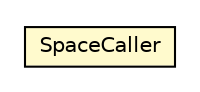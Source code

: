 #!/usr/local/bin/dot
#
# Class diagram 
# Generated by UMLGraph version R5_6-24-gf6e263 (http://www.umlgraph.org/)
#

digraph G {
	edge [fontname="Helvetica",fontsize=10,labelfontname="Helvetica",labelfontsize=10];
	node [fontname="Helvetica",fontsize=10,shape=plaintext];
	nodesep=0.25;
	ranksep=0.5;
	// org.universAAL.samples.ctxtbus.SpaceCaller
	c7711977 [label=<<table title="org.universAAL.samples.ctxtbus.SpaceCaller" border="0" cellborder="1" cellspacing="0" cellpadding="2" port="p" bgcolor="lemonChiffon" href="./SpaceCaller.html">
		<tr><td><table border="0" cellspacing="0" cellpadding="1">
<tr><td align="center" balign="center"> SpaceCaller </td></tr>
		</table></td></tr>
		</table>>, URL="./SpaceCaller.html", fontname="Helvetica", fontcolor="black", fontsize=10.0];
}

